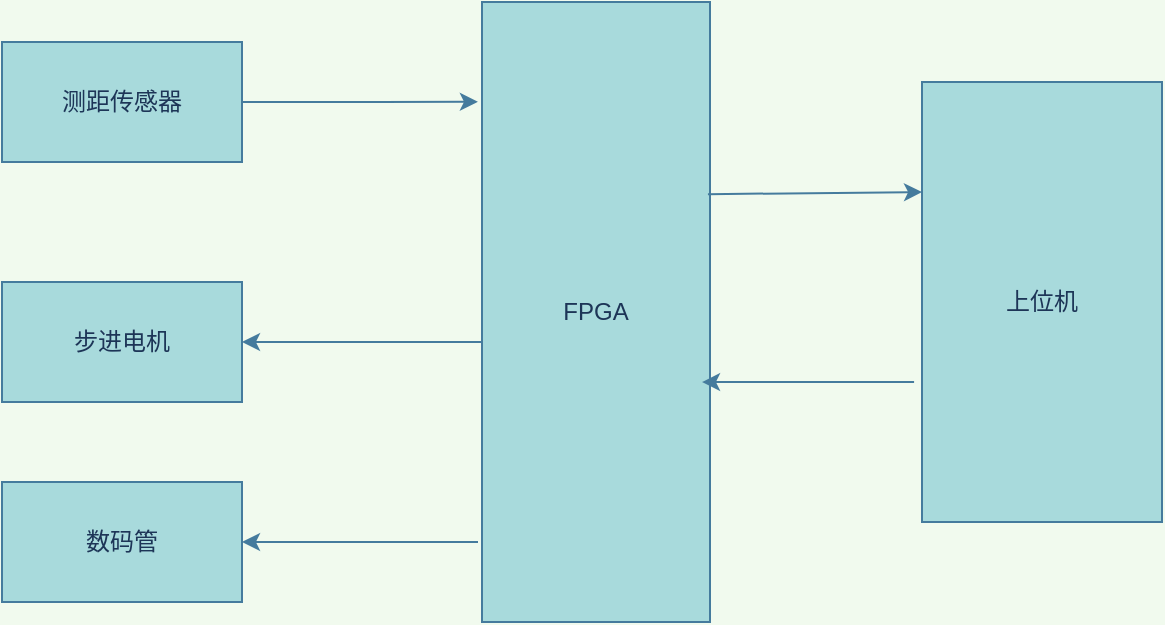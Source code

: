 <mxfile version="14.4.9" type="github">
  <diagram id="PkKeY5RilfShJjIIVHlE" name="Page-1">
    <mxGraphModel dx="1350" dy="804" grid="1" gridSize="10" guides="1" tooltips="1" connect="1" arrows="1" fold="1" page="1" pageScale="1" pageWidth="827" pageHeight="1169" background="#F1FAEE" math="0" shadow="0">
      <root>
        <mxCell id="0" />
        <mxCell id="1" parent="0" />
        <mxCell id="WTyLmvjnWqMjKbYEzsTN-9" style="edgeStyle=orthogonalEdgeStyle;curved=0;rounded=1;sketch=0;orthogonalLoop=1;jettySize=auto;html=1;entryX=-0.018;entryY=0.161;entryDx=0;entryDy=0;entryPerimeter=0;strokeColor=#457B9D;fillColor=#A8DADC;fontColor=#1D3557;" edge="1" parent="1" source="WTyLmvjnWqMjKbYEzsTN-1" target="WTyLmvjnWqMjKbYEzsTN-3">
          <mxGeometry relative="1" as="geometry" />
        </mxCell>
        <mxCell id="WTyLmvjnWqMjKbYEzsTN-1" value="测距传感器" style="rounded=0;whiteSpace=wrap;html=1;fillColor=#A8DADC;strokeColor=#457B9D;fontColor=#1D3557;" vertex="1" parent="1">
          <mxGeometry x="60" y="120" width="120" height="60" as="geometry" />
        </mxCell>
        <mxCell id="WTyLmvjnWqMjKbYEzsTN-2" value="步进电机" style="rounded=0;whiteSpace=wrap;html=1;sketch=0;strokeColor=#457B9D;fillColor=#A8DADC;fontColor=#1D3557;" vertex="1" parent="1">
          <mxGeometry x="60" y="240" width="120" height="60" as="geometry" />
        </mxCell>
        <mxCell id="WTyLmvjnWqMjKbYEzsTN-3" value="FPGA" style="rounded=0;whiteSpace=wrap;html=1;sketch=0;strokeColor=#457B9D;fillColor=#A8DADC;fontColor=#1D3557;" vertex="1" parent="1">
          <mxGeometry x="300" y="100" width="114" height="310" as="geometry" />
        </mxCell>
        <mxCell id="WTyLmvjnWqMjKbYEzsTN-4" value="上位机" style="rounded=0;whiteSpace=wrap;html=1;sketch=0;strokeColor=#457B9D;fillColor=#A8DADC;fontColor=#1D3557;" vertex="1" parent="1">
          <mxGeometry x="520" y="140" width="120" height="220" as="geometry" />
        </mxCell>
        <mxCell id="WTyLmvjnWqMjKbYEzsTN-6" value="" style="endArrow=classic;html=1;strokeColor=#457B9D;fillColor=#A8DADC;fontColor=#1D3557;entryX=1;entryY=0.5;entryDx=0;entryDy=0;" edge="1" parent="1" target="WTyLmvjnWqMjKbYEzsTN-2">
          <mxGeometry width="50" height="50" relative="1" as="geometry">
            <mxPoint x="300" y="270" as="sourcePoint" />
            <mxPoint x="270" y="270" as="targetPoint" />
          </mxGeometry>
        </mxCell>
        <mxCell id="WTyLmvjnWqMjKbYEzsTN-7" value="数码管" style="rounded=0;whiteSpace=wrap;html=1;sketch=0;strokeColor=#457B9D;fillColor=#A8DADC;fontColor=#1D3557;" vertex="1" parent="1">
          <mxGeometry x="60" y="340" width="120" height="60" as="geometry" />
        </mxCell>
        <mxCell id="WTyLmvjnWqMjKbYEzsTN-11" value="" style="endArrow=classic;html=1;strokeColor=#457B9D;fillColor=#A8DADC;fontColor=#1D3557;entryX=1;entryY=0.5;entryDx=0;entryDy=0;" edge="1" parent="1" target="WTyLmvjnWqMjKbYEzsTN-7">
          <mxGeometry width="50" height="50" relative="1" as="geometry">
            <mxPoint x="298" y="370" as="sourcePoint" />
            <mxPoint x="260" y="350" as="targetPoint" />
          </mxGeometry>
        </mxCell>
        <mxCell id="WTyLmvjnWqMjKbYEzsTN-12" value="" style="endArrow=classic;html=1;strokeColor=#457B9D;fillColor=#A8DADC;fontColor=#1D3557;entryX=0;entryY=0.25;entryDx=0;entryDy=0;exitX=0.991;exitY=0.31;exitDx=0;exitDy=0;exitPerimeter=0;" edge="1" parent="1" source="WTyLmvjnWqMjKbYEzsTN-3" target="WTyLmvjnWqMjKbYEzsTN-4">
          <mxGeometry width="50" height="50" relative="1" as="geometry">
            <mxPoint x="420" y="195" as="sourcePoint" />
            <mxPoint x="490" y="180" as="targetPoint" />
          </mxGeometry>
        </mxCell>
        <mxCell id="WTyLmvjnWqMjKbYEzsTN-15" value="" style="endArrow=classic;html=1;strokeColor=#457B9D;fillColor=#A8DADC;fontColor=#1D3557;entryX=0.965;entryY=0.613;entryDx=0;entryDy=0;entryPerimeter=0;exitX=-0.033;exitY=0.682;exitDx=0;exitDy=0;exitPerimeter=0;" edge="1" parent="1" source="WTyLmvjnWqMjKbYEzsTN-4" target="WTyLmvjnWqMjKbYEzsTN-3">
          <mxGeometry width="50" height="50" relative="1" as="geometry">
            <mxPoint x="450" y="360" as="sourcePoint" />
            <mxPoint x="500" y="310" as="targetPoint" />
          </mxGeometry>
        </mxCell>
      </root>
    </mxGraphModel>
  </diagram>
</mxfile>
